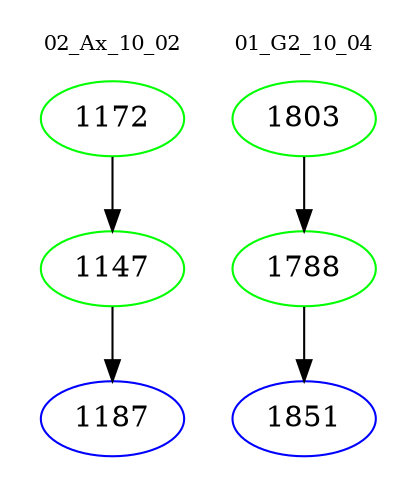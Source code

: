 digraph{
subgraph cluster_0 {
color = white
label = "02_Ax_10_02";
fontsize=10;
T0_1172 [label="1172", color="green"]
T0_1172 -> T0_1147 [color="black"]
T0_1147 [label="1147", color="green"]
T0_1147 -> T0_1187 [color="black"]
T0_1187 [label="1187", color="blue"]
}
subgraph cluster_1 {
color = white
label = "01_G2_10_04";
fontsize=10;
T1_1803 [label="1803", color="green"]
T1_1803 -> T1_1788 [color="black"]
T1_1788 [label="1788", color="green"]
T1_1788 -> T1_1851 [color="black"]
T1_1851 [label="1851", color="blue"]
}
}
